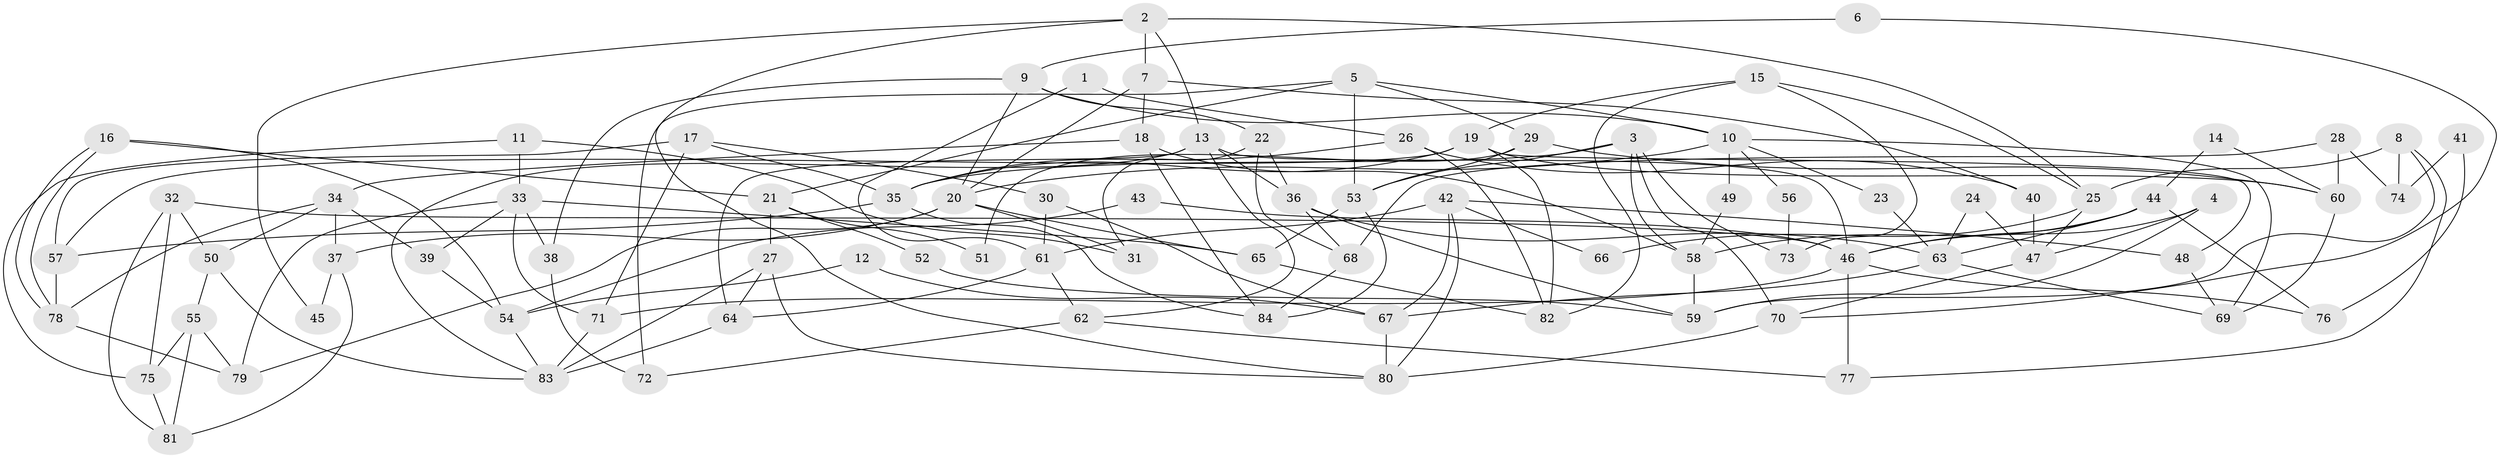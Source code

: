 // Generated by graph-tools (version 1.1) at 2025/50/03/09/25 03:50:14]
// undirected, 84 vertices, 168 edges
graph export_dot {
graph [start="1"]
  node [color=gray90,style=filled];
  1;
  2;
  3;
  4;
  5;
  6;
  7;
  8;
  9;
  10;
  11;
  12;
  13;
  14;
  15;
  16;
  17;
  18;
  19;
  20;
  21;
  22;
  23;
  24;
  25;
  26;
  27;
  28;
  29;
  30;
  31;
  32;
  33;
  34;
  35;
  36;
  37;
  38;
  39;
  40;
  41;
  42;
  43;
  44;
  45;
  46;
  47;
  48;
  49;
  50;
  51;
  52;
  53;
  54;
  55;
  56;
  57;
  58;
  59;
  60;
  61;
  62;
  63;
  64;
  65;
  66;
  67;
  68;
  69;
  70;
  71;
  72;
  73;
  74;
  75;
  76;
  77;
  78;
  79;
  80;
  81;
  82;
  83;
  84;
  1 -- 61;
  1 -- 26;
  2 -- 7;
  2 -- 13;
  2 -- 25;
  2 -- 45;
  2 -- 80;
  3 -- 70;
  3 -- 58;
  3 -- 35;
  3 -- 53;
  3 -- 73;
  4 -- 47;
  4 -- 59;
  4 -- 46;
  5 -- 53;
  5 -- 21;
  5 -- 10;
  5 -- 29;
  5 -- 72;
  6 -- 70;
  6 -- 9;
  7 -- 18;
  7 -- 20;
  7 -- 40;
  8 -- 77;
  8 -- 25;
  8 -- 59;
  8 -- 74;
  9 -- 22;
  9 -- 10;
  9 -- 20;
  9 -- 38;
  10 -- 20;
  10 -- 23;
  10 -- 49;
  10 -- 56;
  10 -- 69;
  11 -- 33;
  11 -- 75;
  11 -- 31;
  12 -- 67;
  12 -- 54;
  13 -- 46;
  13 -- 64;
  13 -- 36;
  13 -- 62;
  13 -- 83;
  14 -- 44;
  14 -- 60;
  15 -- 19;
  15 -- 82;
  15 -- 25;
  15 -- 73;
  16 -- 54;
  16 -- 78;
  16 -- 78;
  16 -- 21;
  17 -- 57;
  17 -- 35;
  17 -- 30;
  17 -- 71;
  18 -- 58;
  18 -- 34;
  18 -- 84;
  19 -- 60;
  19 -- 35;
  19 -- 48;
  19 -- 57;
  19 -- 82;
  20 -- 79;
  20 -- 31;
  20 -- 37;
  20 -- 65;
  21 -- 27;
  21 -- 51;
  21 -- 52;
  22 -- 36;
  22 -- 31;
  22 -- 68;
  23 -- 63;
  24 -- 47;
  24 -- 63;
  25 -- 47;
  25 -- 66;
  26 -- 35;
  26 -- 82;
  26 -- 40;
  27 -- 80;
  27 -- 83;
  27 -- 64;
  28 -- 68;
  28 -- 60;
  28 -- 74;
  29 -- 53;
  29 -- 51;
  29 -- 60;
  30 -- 67;
  30 -- 61;
  32 -- 81;
  32 -- 46;
  32 -- 50;
  32 -- 75;
  33 -- 79;
  33 -- 71;
  33 -- 38;
  33 -- 39;
  33 -- 65;
  34 -- 78;
  34 -- 50;
  34 -- 37;
  34 -- 39;
  35 -- 84;
  35 -- 57;
  36 -- 68;
  36 -- 59;
  36 -- 63;
  37 -- 45;
  37 -- 81;
  38 -- 72;
  39 -- 54;
  40 -- 47;
  41 -- 74;
  41 -- 76;
  42 -- 61;
  42 -- 80;
  42 -- 48;
  42 -- 66;
  42 -- 67;
  43 -- 46;
  43 -- 54;
  44 -- 63;
  44 -- 46;
  44 -- 58;
  44 -- 76;
  46 -- 71;
  46 -- 76;
  46 -- 77;
  47 -- 70;
  48 -- 69;
  49 -- 58;
  50 -- 83;
  50 -- 55;
  52 -- 59;
  53 -- 65;
  53 -- 84;
  54 -- 83;
  55 -- 81;
  55 -- 75;
  55 -- 79;
  56 -- 73;
  57 -- 78;
  58 -- 59;
  60 -- 69;
  61 -- 62;
  61 -- 64;
  62 -- 72;
  62 -- 77;
  63 -- 69;
  63 -- 67;
  64 -- 83;
  65 -- 82;
  67 -- 80;
  68 -- 84;
  70 -- 80;
  71 -- 83;
  75 -- 81;
  78 -- 79;
}

